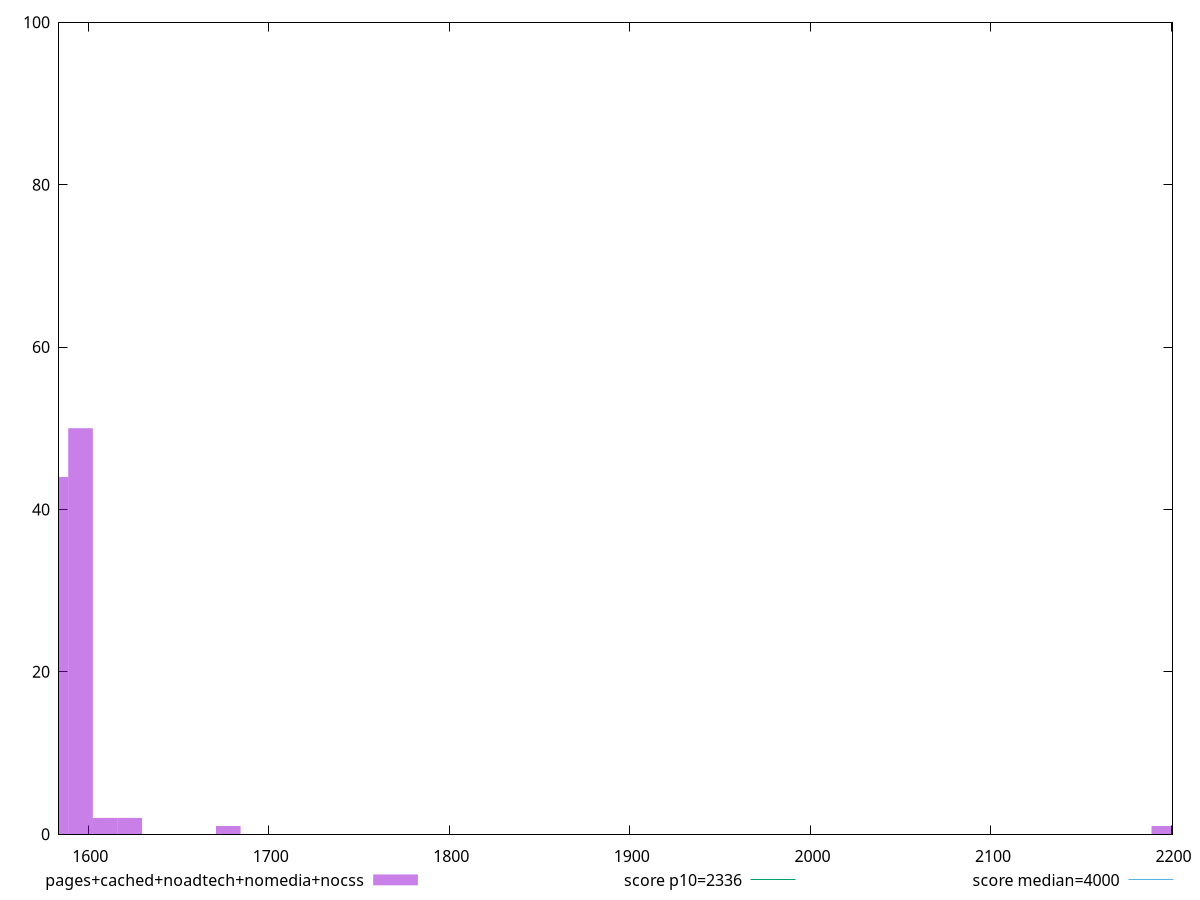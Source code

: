 reset

$pagesCachedNoadtechNomediaNocss <<EOF
2195.800033556012 1
1595.7056144475366 50
1609.3441239727292 2
1582.067104922344 44
1622.9826334979218 2
1677.5366715986925 1
EOF

set key outside below
set boxwidth 13.638509525192621
set xrange [1583.7735000000002:2200.5975000000008]
set yrange [0:100]
set trange [0:100]
set style fill transparent solid 0.5 noborder

set parametric
set terminal svg size 640, 490 enhanced background rgb 'white'
set output "report_00017_2021-02-10T15-08-03.406Z/first-contentful-paint/comparison/histogram/4_vs_5.svg"

plot $pagesCachedNoadtechNomediaNocss title "pages+cached+noadtech+nomedia+nocss" with boxes, \
     2336,t title "score p10=2336", \
     4000,t title "score median=4000"

reset

